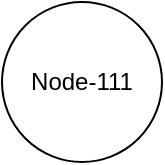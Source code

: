 <mxfile compressed="false" version="20.8.16" type="device" pages="2">
  <diagram id="id-diagram-page-1" name="Page-1">
    <mxGraphModel dx="1584" dy="498" grid="1" gridSize="10" guides="1" tooltips="1" connect="1" arrows="1" fold="1" page="1" pageScale="1" pageWidth="850" pageHeight="1100" math="0" shadow="0">
      <root>
        <mxCell id="0" />
        <mxCell id="1" parent="0" />
        <mxCell id="id-link-222-label" value="Link-222" style="edgeLabel;html=1;align=center;verticalAlign=middle;resizable=0;points=[];" parent="id-link-222" vertex="1" connectable="0">
          <mxGeometry x="0.447" y="-1" relative="1" as="geometry">
            <mxPoint as="offset" />
          </mxGeometry>
        </mxCell>
        <mxCell id="biXBsdljV1pCoRGDaEFb-2" value="Link-222-label2" style="edgeLabel;html=1;align=center;verticalAlign=middle;resizable=0;points=[];" vertex="1" connectable="0" parent="id-link-222">
          <mxGeometry x="-0.589" y="-2" relative="1" as="geometry">
            <mxPoint as="offset" />
          </mxGeometry>
        </mxCell>
        <object label="Node-111" a="1" b="2" id="id-node-111">
          <mxCell style="ellipse;whiteSpace=wrap;html=1;aspect=fixed;" parent="1" vertex="1">
            <mxGeometry x="280" y="170" width="80" height="80" as="geometry" />
          </mxCell>
        </object>
        <object id="id-link-222">
    <mxCell style="edgeStyle=orthogonalEdgeStyle;rounded=0;orthogonalLoop=1;jettySize=auto;html=1;exitX=0.5;exitY=1;exitDx=0;exitDy=0;entryX=0;entryY=0.5;entryDx=0;entryDy=0;" parent="1" source="id-node-111" target="id-node-222" edge="1">
          <mxGeometry relative="1" as="geometry" />
        </mxCell>
        </object></root>
    </mxGraphModel>
  </diagram>
  <diagram id="id-diagram-page-2" name="Page-2">
    <mxGraphModel dx="1102" dy="993" grid="1" gridSize="10" guides="1" tooltips="1" connect="1" arrows="1" fold="1" page="1" pageScale="1" pageWidth="850" pageHeight="1100" math="0" shadow="0">
      <root>
        <mxCell id="0" />
        <mxCell id="1" parent="0" />
        <mxCell id="id-link-444-label" value="Link-444" style="edgeLabel;html=1;align=center;verticalAlign=middle;resizable=0;points=[];" vertex="1" connectable="0" parent="id-link-444">
          <mxGeometry x="0.447" y="-1" relative="1" as="geometry">
            <mxPoint as="offset" />
          </mxGeometry>
        </mxCell>
        <object label="Node-333" a="111" b="222" id="id-node-333">
          <mxCell style="ellipse;whiteSpace=wrap;html=1;aspect=fixed;" vertex="1" parent="1">
            <mxGeometry x="280" y="170" width="80" height="80" as="geometry" />
          </mxCell>
        </object>
        <object label="" c="333" d="444" id="id-link-333">
          <mxCell style="edgeStyle=orthogonalEdgeStyle;rounded=0;orthogonalLoop=1;jettySize=auto;html=1;exitX=1;exitY=0.5;exitDx=0;exitDy=0;entryX=0.5;entryY=0;entryDx=0;entryDy=0;" edge="1" parent="1" source="id-node-333" target="id-node-444">
            <mxGeometry relative="1" as="geometry" />
          </mxCell>
        </object>
        <mxCell id="id-link-333-label" value="Link-333" style="edgeLabel;html=1;align=center;verticalAlign=middle;resizable=0;points=[];" vertex="1" connectable="0" parent="id-link-333">
          <mxGeometry x="-0.613" y="-5" relative="1" as="geometry">
            <mxPoint x="7" y="-5" as="offset" />
          </mxGeometry>
        </mxCell>
      <object id="id-link-444">
    <mxCell style="edgeStyle=orthogonalEdgeStyle;rounded=0;orthogonalLoop=1;jettySize=auto;html=1;exitX=0.5;exitY=1;exitDx=0;exitDy=0;entryX=0;entryY=0.5;entryDx=0;entryDy=0;" edge="1" parent="1" source="id-node-333" target="id-node-444">
          <mxGeometry relative="1" as="geometry" />
        </mxCell>
        </object><object id="id-node-444" label="Node-444">
    <mxCell style="ellipse;whiteSpace=wrap;html=1;aspect=fixed;" vertex="1" parent="1">
          <mxGeometry x="460" y="370" width="80" height="80" as="geometry" />
        </mxCell>
        </object></root>
    </mxGraphModel>
  </diagram>
</mxfile>